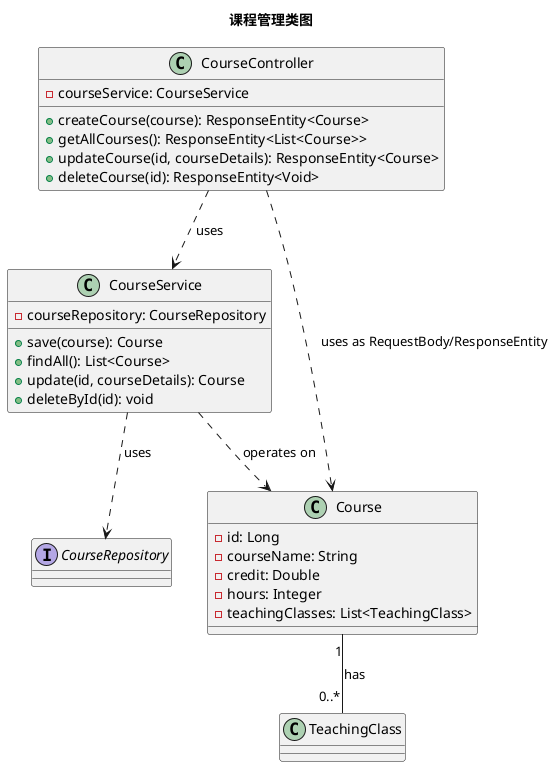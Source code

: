 @startuml

title 课程管理类图

class CourseController {
    + createCourse(course): ResponseEntity<Course>
    + getAllCourses(): ResponseEntity<List<Course>>
    + updateCourse(id, courseDetails): ResponseEntity<Course>
    + deleteCourse(id): ResponseEntity<Void>
    - courseService: CourseService
}

class CourseService {
    + save(course): Course
    + findAll(): List<Course>
    + update(id, courseDetails): Course
    + deleteById(id): void
    - courseRepository: CourseRepository
}

interface CourseRepository {
}
class Course {
    - id: Long
    - courseName: String
    - credit: Double
    - hours: Integer
    - teachingClasses: List<TeachingClass>
}
class TeachingClass {
}

CourseController ..> CourseService : uses
CourseService ..> CourseRepository : uses

CourseController ..> Course : uses as RequestBody/ResponseEntity
CourseService ..> Course : operates on

Course "1" -- "0..*" TeachingClass : has

@enduml 